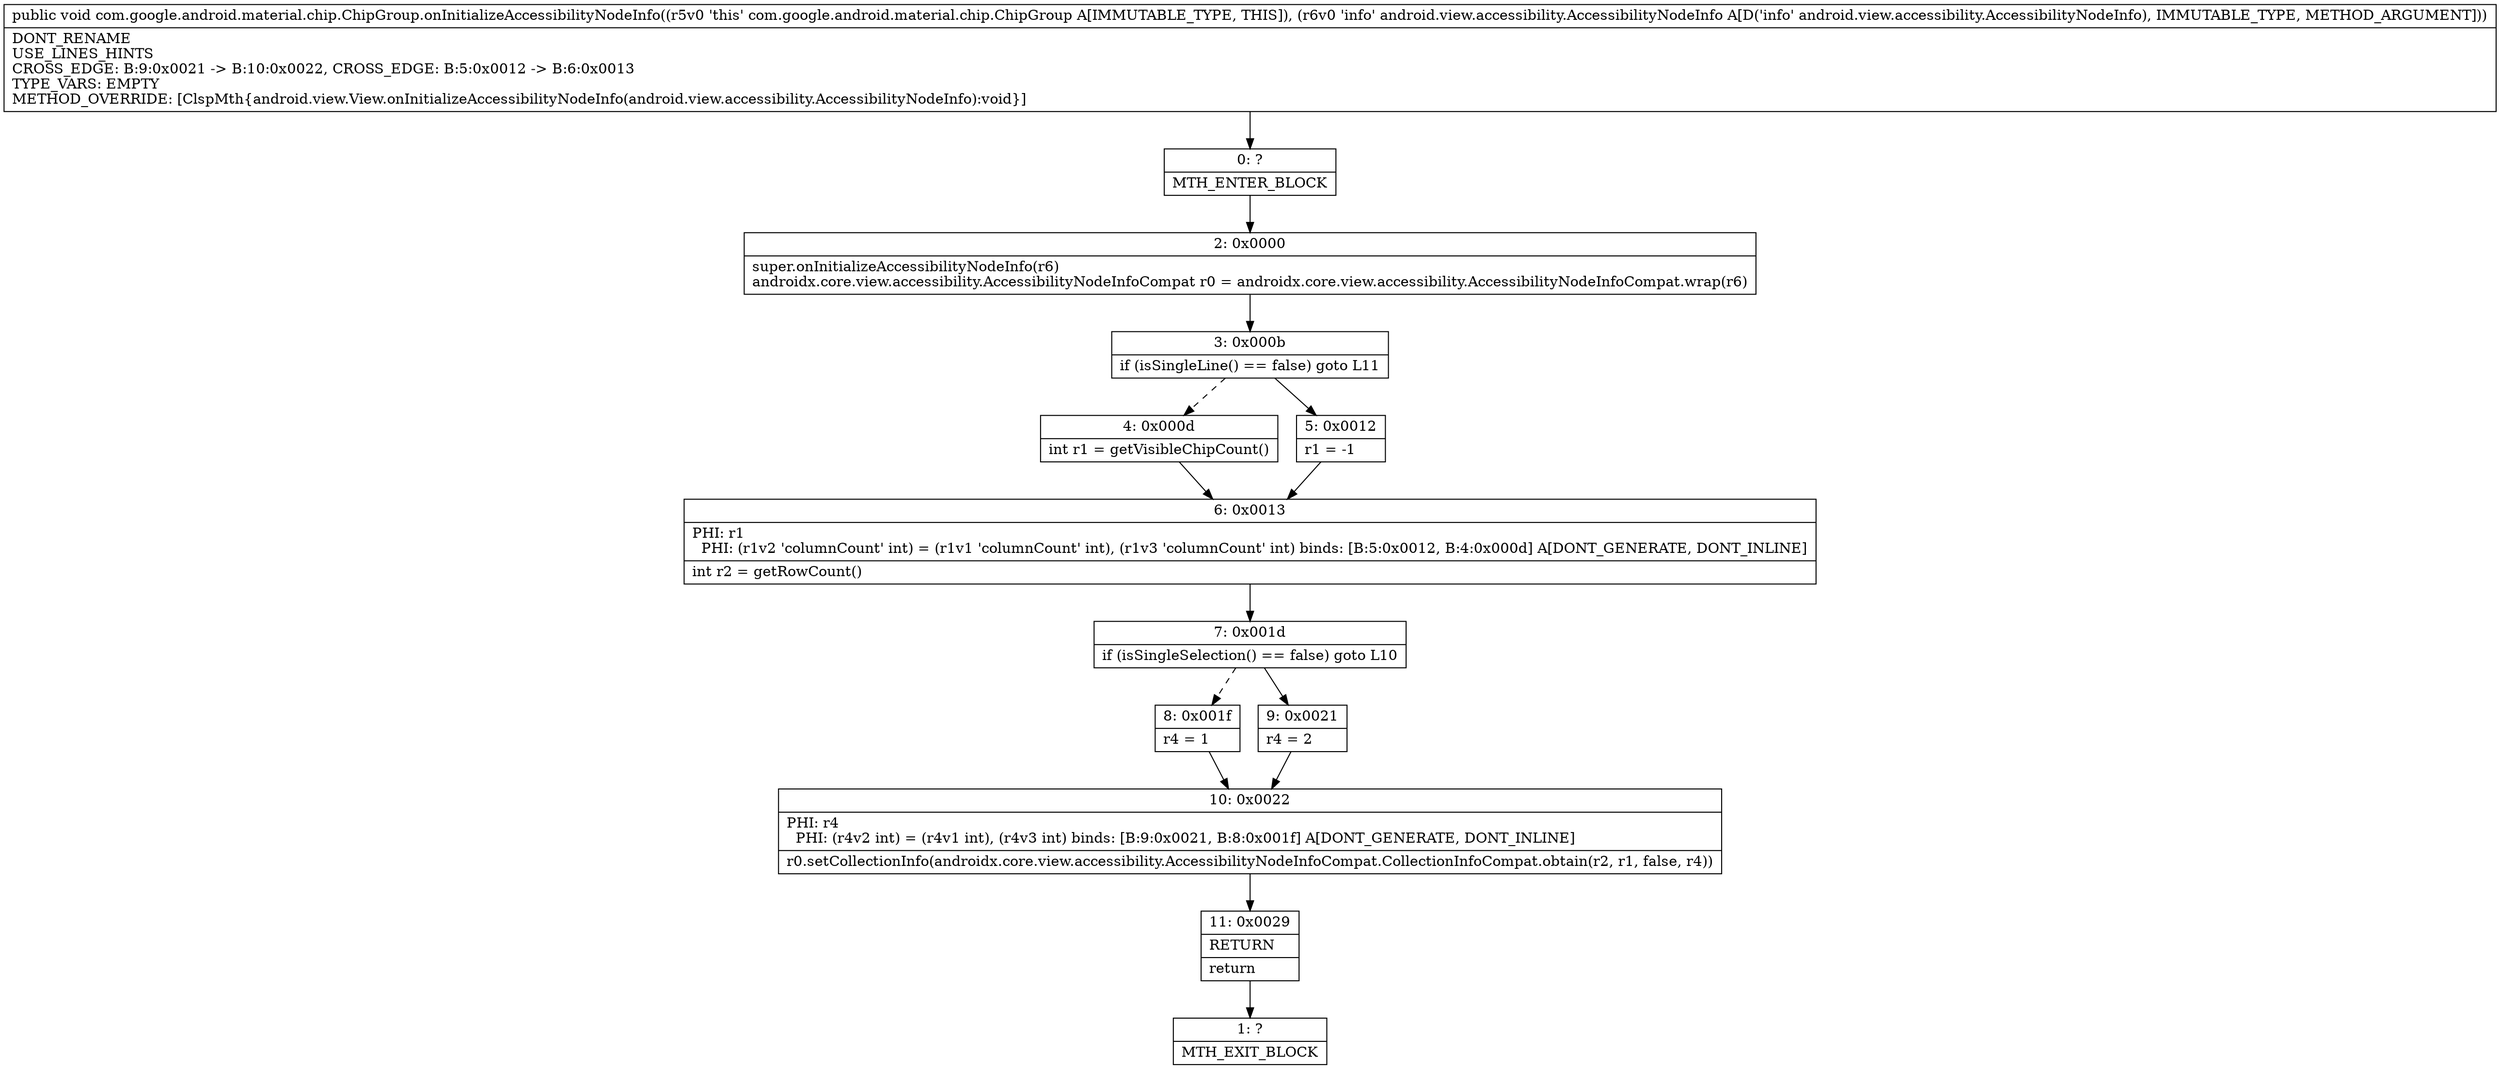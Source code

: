 digraph "CFG forcom.google.android.material.chip.ChipGroup.onInitializeAccessibilityNodeInfo(Landroid\/view\/accessibility\/AccessibilityNodeInfo;)V" {
Node_0 [shape=record,label="{0\:\ ?|MTH_ENTER_BLOCK\l}"];
Node_2 [shape=record,label="{2\:\ 0x0000|super.onInitializeAccessibilityNodeInfo(r6)\landroidx.core.view.accessibility.AccessibilityNodeInfoCompat r0 = androidx.core.view.accessibility.AccessibilityNodeInfoCompat.wrap(r6)\l}"];
Node_3 [shape=record,label="{3\:\ 0x000b|if (isSingleLine() == false) goto L11\l}"];
Node_4 [shape=record,label="{4\:\ 0x000d|int r1 = getVisibleChipCount()\l}"];
Node_6 [shape=record,label="{6\:\ 0x0013|PHI: r1 \l  PHI: (r1v2 'columnCount' int) = (r1v1 'columnCount' int), (r1v3 'columnCount' int) binds: [B:5:0x0012, B:4:0x000d] A[DONT_GENERATE, DONT_INLINE]\l|int r2 = getRowCount()\l}"];
Node_7 [shape=record,label="{7\:\ 0x001d|if (isSingleSelection() == false) goto L10\l}"];
Node_8 [shape=record,label="{8\:\ 0x001f|r4 = 1\l}"];
Node_10 [shape=record,label="{10\:\ 0x0022|PHI: r4 \l  PHI: (r4v2 int) = (r4v1 int), (r4v3 int) binds: [B:9:0x0021, B:8:0x001f] A[DONT_GENERATE, DONT_INLINE]\l|r0.setCollectionInfo(androidx.core.view.accessibility.AccessibilityNodeInfoCompat.CollectionInfoCompat.obtain(r2, r1, false, r4))\l}"];
Node_11 [shape=record,label="{11\:\ 0x0029|RETURN\l|return\l}"];
Node_1 [shape=record,label="{1\:\ ?|MTH_EXIT_BLOCK\l}"];
Node_9 [shape=record,label="{9\:\ 0x0021|r4 = 2\l}"];
Node_5 [shape=record,label="{5\:\ 0x0012|r1 = \-1\l}"];
MethodNode[shape=record,label="{public void com.google.android.material.chip.ChipGroup.onInitializeAccessibilityNodeInfo((r5v0 'this' com.google.android.material.chip.ChipGroup A[IMMUTABLE_TYPE, THIS]), (r6v0 'info' android.view.accessibility.AccessibilityNodeInfo A[D('info' android.view.accessibility.AccessibilityNodeInfo), IMMUTABLE_TYPE, METHOD_ARGUMENT]))  | DONT_RENAME\lUSE_LINES_HINTS\lCROSS_EDGE: B:9:0x0021 \-\> B:10:0x0022, CROSS_EDGE: B:5:0x0012 \-\> B:6:0x0013\lTYPE_VARS: EMPTY\lMETHOD_OVERRIDE: [ClspMth\{android.view.View.onInitializeAccessibilityNodeInfo(android.view.accessibility.AccessibilityNodeInfo):void\}]\l}"];
MethodNode -> Node_0;Node_0 -> Node_2;
Node_2 -> Node_3;
Node_3 -> Node_4[style=dashed];
Node_3 -> Node_5;
Node_4 -> Node_6;
Node_6 -> Node_7;
Node_7 -> Node_8[style=dashed];
Node_7 -> Node_9;
Node_8 -> Node_10;
Node_10 -> Node_11;
Node_11 -> Node_1;
Node_9 -> Node_10;
Node_5 -> Node_6;
}

